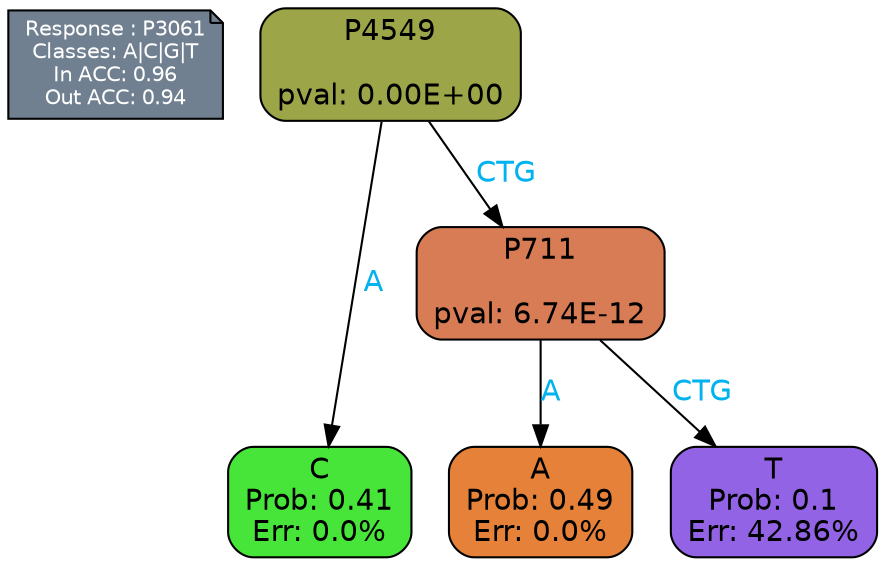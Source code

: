 digraph Tree {
node [shape=box, style="filled, rounded", color="black", fontname=helvetica] ;
graph [ranksep=equally, splines=polylines, bgcolor=transparent, dpi=600] ;
edge [fontname=helvetica] ;
LEGEND [label="Response : P3061
Classes: A|C|G|T
In ACC: 0.96
Out ACC: 0.94
",shape=note,align=left,style=filled,fillcolor="slategray",fontcolor="white",fontsize=10];1 [label="P4549

pval: 0.00E+00", fillcolor="#9ca649"] ;
2 [label="C
Prob: 0.41
Err: 0.0%", fillcolor="#47e539"] ;
3 [label="P711

pval: 6.74E-12", fillcolor="#d77c55"] ;
4 [label="A
Prob: 0.49
Err: 0.0%", fillcolor="#e58139"] ;
5 [label="T
Prob: 0.1
Err: 42.86%", fillcolor="#9363e5"] ;
1 -> 2 [label="A",fontcolor=deepskyblue2] ;
1 -> 3 [label="CTG",fontcolor=deepskyblue2] ;
3 -> 4 [label="A",fontcolor=deepskyblue2] ;
3 -> 5 [label="CTG",fontcolor=deepskyblue2] ;
{rank = same; 2;4;5;}{rank = same; LEGEND;1;}}